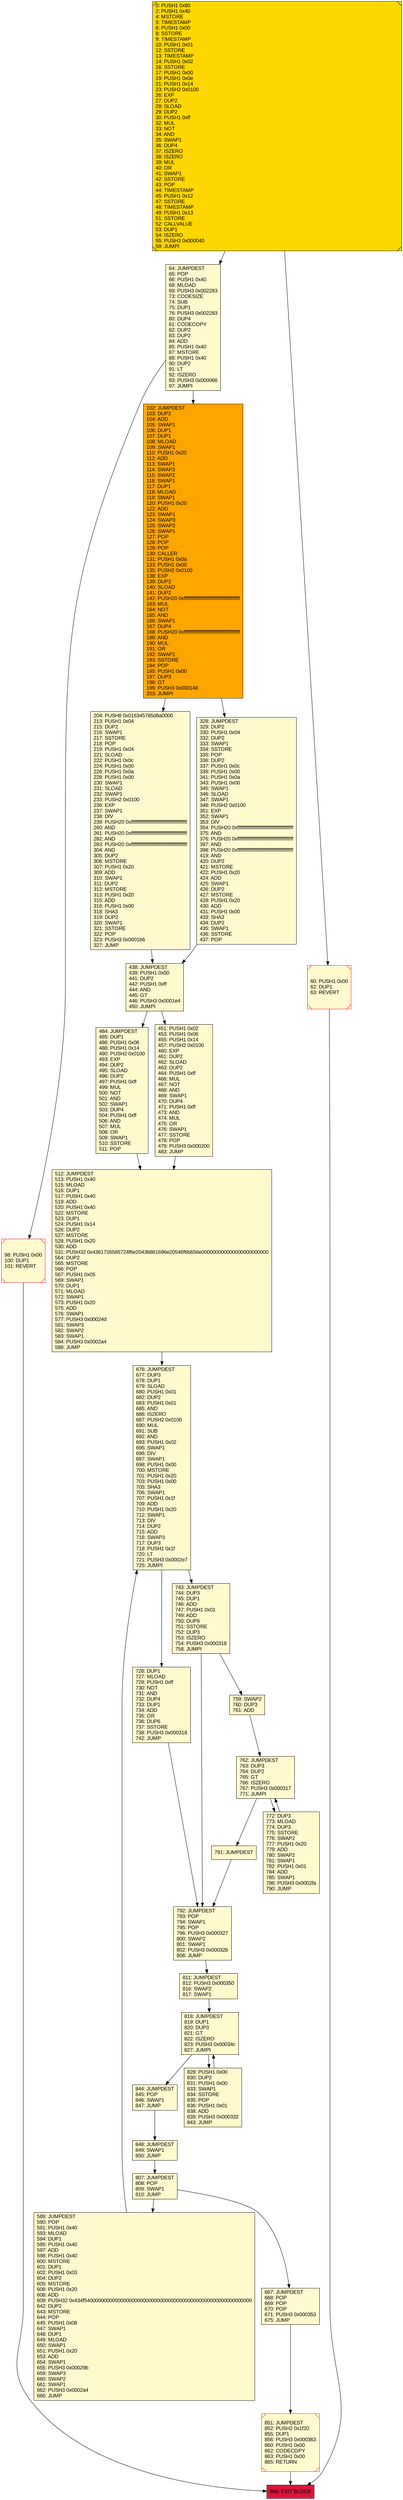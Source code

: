 digraph G {
bgcolor=transparent rankdir=UD;
node [shape=box style=filled color=black fillcolor=white fontname=arial fontcolor=black];
667 [label="667: JUMPDEST\l668: POP\l669: POP\l670: POP\l671: PUSH3 0x000353\l675: JUMP\l" fillcolor=lemonchiffon ];
98 [label="98: PUSH1 0x00\l100: DUP1\l101: REVERT\l" fillcolor=lemonchiffon shape=Msquare color=crimson ];
792 [label="792: JUMPDEST\l793: POP\l794: SWAP1\l795: POP\l796: PUSH3 0x000327\l800: SWAP2\l801: SWAP1\l802: PUSH3 0x00032b\l806: JUMP\l" fillcolor=lemonchiffon ];
0 [label="0: PUSH1 0x80\l2: PUSH1 0x40\l4: MSTORE\l5: TIMESTAMP\l6: PUSH1 0x00\l8: SSTORE\l9: TIMESTAMP\l10: PUSH1 0x01\l12: SSTORE\l13: TIMESTAMP\l14: PUSH1 0x02\l16: SSTORE\l17: PUSH1 0x00\l19: PUSH1 0x0e\l21: PUSH1 0x14\l23: PUSH2 0x0100\l26: EXP\l27: DUP2\l28: SLOAD\l29: DUP2\l30: PUSH1 0xff\l32: MUL\l33: NOT\l34: AND\l35: SWAP1\l36: DUP4\l37: ISZERO\l38: ISZERO\l39: MUL\l40: OR\l41: SWAP1\l42: SSTORE\l43: POP\l44: TIMESTAMP\l45: PUSH1 0x12\l47: SSTORE\l48: TIMESTAMP\l49: PUSH1 0x13\l51: SSTORE\l52: CALLVALUE\l53: DUP1\l54: ISZERO\l55: PUSH3 0x000040\l59: JUMPI\l" fillcolor=lemonchiffon shape=Msquare fillcolor=gold ];
438 [label="438: JUMPDEST\l439: PUSH1 0x00\l441: DUP2\l442: PUSH1 0xff\l444: AND\l445: GT\l446: PUSH3 0x0001e4\l450: JUMPI\l" fillcolor=lemonchiffon ];
589 [label="589: JUMPDEST\l590: POP\l591: PUSH1 0x40\l593: MLOAD\l594: DUP1\l595: PUSH1 0x40\l597: ADD\l598: PUSH1 0x40\l600: MSTORE\l601: DUP1\l602: PUSH1 0x03\l604: DUP2\l605: MSTORE\l606: PUSH1 0x20\l608: ADD\l609: PUSH32 0x434f540000000000000000000000000000000000000000000000000000000000\l642: DUP2\l643: MSTORE\l644: POP\l645: PUSH1 0x08\l647: SWAP1\l648: DUP1\l649: MLOAD\l650: SWAP1\l651: PUSH1 0x20\l653: ADD\l654: SWAP1\l655: PUSH3 0x00029b\l659: SWAP3\l660: SWAP2\l661: SWAP1\l662: PUSH3 0x0002a4\l666: JUMP\l" fillcolor=lemonchiffon ];
726 [label="726: DUP1\l727: MLOAD\l728: PUSH1 0xff\l730: NOT\l731: AND\l732: DUP4\l733: DUP1\l734: ADD\l735: OR\l736: DUP6\l737: SSTORE\l738: PUSH3 0x000318\l742: JUMP\l" fillcolor=lemonchiffon ];
743 [label="743: JUMPDEST\l744: DUP3\l745: DUP1\l746: ADD\l747: PUSH1 0x01\l749: ADD\l750: DUP6\l751: SSTORE\l752: DUP3\l753: ISZERO\l754: PUSH3 0x000318\l758: JUMPI\l" fillcolor=lemonchiffon ];
818 [label="818: JUMPDEST\l819: DUP1\l820: DUP3\l821: GT\l822: ISZERO\l823: PUSH3 0x00034c\l827: JUMPI\l" fillcolor=lemonchiffon ];
64 [label="64: JUMPDEST\l65: POP\l66: PUSH1 0x40\l68: MLOAD\l69: PUSH3 0x002283\l73: CODESIZE\l74: SUB\l75: DUP1\l76: PUSH3 0x002283\l80: DUP4\l81: CODECOPY\l82: DUP2\l83: DUP2\l84: ADD\l85: PUSH1 0x40\l87: MSTORE\l88: PUSH1 0x40\l90: DUP2\l91: LT\l92: ISZERO\l93: PUSH3 0x000066\l97: JUMPI\l" fillcolor=lemonchiffon ];
762 [label="762: JUMPDEST\l763: DUP3\l764: DUP2\l765: GT\l766: ISZERO\l767: PUSH3 0x000317\l771: JUMPI\l" fillcolor=lemonchiffon ];
791 [label="791: JUMPDEST\l" fillcolor=lemonchiffon ];
844 [label="844: JUMPDEST\l845: POP\l846: SWAP1\l847: JUMP\l" fillcolor=lemonchiffon ];
60 [label="60: PUSH1 0x00\l62: DUP1\l63: REVERT\l" fillcolor=lemonchiffon shape=Msquare color=crimson ];
204 [label="204: PUSH8 0x016345785d8a0000\l213: PUSH1 0x04\l215: DUP2\l216: SWAP1\l217: SSTORE\l218: POP\l219: PUSH1 0x04\l221: SLOAD\l222: PUSH1 0x0c\l224: PUSH1 0x00\l226: PUSH1 0x0a\l228: PUSH1 0x00\l230: SWAP1\l231: SLOAD\l232: SWAP1\l233: PUSH2 0x0100\l236: EXP\l237: SWAP1\l238: DIV\l239: PUSH20 0xffffffffffffffffffffffffffffffffffffffff\l260: AND\l261: PUSH20 0xffffffffffffffffffffffffffffffffffffffff\l282: AND\l283: PUSH20 0xffffffffffffffffffffffffffffffffffffffff\l304: AND\l305: DUP2\l306: MSTORE\l307: PUSH1 0x20\l309: ADD\l310: SWAP1\l311: DUP2\l312: MSTORE\l313: PUSH1 0x20\l315: ADD\l316: PUSH1 0x00\l318: SHA3\l319: DUP2\l320: SWAP1\l321: SSTORE\l322: POP\l323: PUSH3 0x0001b6\l327: JUMP\l" fillcolor=lemonchiffon ];
512 [label="512: JUMPDEST\l513: PUSH1 0x40\l515: MLOAD\l516: DUP1\l517: PUSH1 0x40\l519: ADD\l520: PUSH1 0x40\l522: MSTORE\l523: DUP1\l524: PUSH1 0x14\l526: DUP2\l527: MSTORE\l528: PUSH1 0x20\l530: ADD\l531: PUSH32 0x4361726565724f6e20436861696e20546f6b656e000000000000000000000000\l564: DUP2\l565: MSTORE\l566: POP\l567: PUSH1 0x05\l569: SWAP1\l570: DUP1\l571: MLOAD\l572: SWAP1\l573: PUSH1 0x20\l575: ADD\l576: SWAP1\l577: PUSH3 0x00024d\l581: SWAP3\l582: SWAP2\l583: SWAP1\l584: PUSH3 0x0002a4\l588: JUMP\l" fillcolor=lemonchiffon ];
866 [label="866: EXIT BLOCK\l" fillcolor=crimson ];
848 [label="848: JUMPDEST\l849: SWAP1\l850: JUMP\l" fillcolor=lemonchiffon ];
811 [label="811: JUMPDEST\l812: PUSH3 0x000350\l816: SWAP2\l817: SWAP1\l" fillcolor=lemonchiffon ];
484 [label="484: JUMPDEST\l485: DUP1\l486: PUSH1 0x06\l488: PUSH1 0x14\l490: PUSH2 0x0100\l493: EXP\l494: DUP2\l495: SLOAD\l496: DUP2\l497: PUSH1 0xff\l499: MUL\l500: NOT\l501: AND\l502: SWAP1\l503: DUP4\l504: PUSH1 0xff\l506: AND\l507: MUL\l508: OR\l509: SWAP1\l510: SSTORE\l511: POP\l" fillcolor=lemonchiffon ];
772 [label="772: DUP3\l773: MLOAD\l774: DUP3\l775: SSTORE\l776: SWAP2\l777: PUSH1 0x20\l779: ADD\l780: SWAP2\l781: SWAP1\l782: PUSH1 0x01\l784: ADD\l785: SWAP1\l786: PUSH3 0x0002fa\l790: JUMP\l" fillcolor=lemonchiffon ];
102 [label="102: JUMPDEST\l103: DUP2\l104: ADD\l105: SWAP1\l106: DUP1\l107: DUP1\l108: MLOAD\l109: SWAP1\l110: PUSH1 0x20\l112: ADD\l113: SWAP1\l114: SWAP3\l115: SWAP2\l116: SWAP1\l117: DUP1\l118: MLOAD\l119: SWAP1\l120: PUSH1 0x20\l122: ADD\l123: SWAP1\l124: SWAP3\l125: SWAP2\l126: SWAP1\l127: POP\l128: POP\l129: POP\l130: CALLER\l131: PUSH1 0x0a\l133: PUSH1 0x00\l135: PUSH2 0x0100\l138: EXP\l139: DUP2\l140: SLOAD\l141: DUP2\l142: PUSH20 0xffffffffffffffffffffffffffffffffffffffff\l163: MUL\l164: NOT\l165: AND\l166: SWAP1\l167: DUP4\l168: PUSH20 0xffffffffffffffffffffffffffffffffffffffff\l189: AND\l190: MUL\l191: OR\l192: SWAP1\l193: SSTORE\l194: POP\l195: PUSH1 0x00\l197: DUP3\l198: GT\l199: PUSH3 0x000148\l203: JUMPI\l" fillcolor=orange ];
828 [label="828: PUSH1 0x00\l830: DUP2\l831: PUSH1 0x00\l833: SWAP1\l834: SSTORE\l835: POP\l836: PUSH1 0x01\l838: ADD\l839: PUSH3 0x000332\l843: JUMP\l" fillcolor=lemonchiffon ];
328 [label="328: JUMPDEST\l329: DUP2\l330: PUSH1 0x04\l332: DUP2\l333: SWAP1\l334: SSTORE\l335: POP\l336: DUP2\l337: PUSH1 0x0c\l339: PUSH1 0x00\l341: PUSH1 0x0a\l343: PUSH1 0x00\l345: SWAP1\l346: SLOAD\l347: SWAP1\l348: PUSH2 0x0100\l351: EXP\l352: SWAP1\l353: DIV\l354: PUSH20 0xffffffffffffffffffffffffffffffffffffffff\l375: AND\l376: PUSH20 0xffffffffffffffffffffffffffffffffffffffff\l397: AND\l398: PUSH20 0xffffffffffffffffffffffffffffffffffffffff\l419: AND\l420: DUP2\l421: MSTORE\l422: PUSH1 0x20\l424: ADD\l425: SWAP1\l426: DUP2\l427: MSTORE\l428: PUSH1 0x20\l430: ADD\l431: PUSH1 0x00\l433: SHA3\l434: DUP2\l435: SWAP1\l436: SSTORE\l437: POP\l" fillcolor=lemonchiffon ];
851 [label="851: JUMPDEST\l852: PUSH2 0x1f20\l855: DUP1\l856: PUSH3 0x000363\l860: PUSH1 0x00\l862: CODECOPY\l863: PUSH1 0x00\l865: RETURN\l" fillcolor=lemonchiffon shape=Msquare color=crimson ];
759 [label="759: SWAP2\l760: DUP3\l761: ADD\l" fillcolor=lemonchiffon ];
807 [label="807: JUMPDEST\l808: POP\l809: SWAP1\l810: JUMP\l" fillcolor=lemonchiffon ];
451 [label="451: PUSH1 0x02\l453: PUSH1 0x06\l455: PUSH1 0x14\l457: PUSH2 0x0100\l460: EXP\l461: DUP2\l462: SLOAD\l463: DUP2\l464: PUSH1 0xff\l466: MUL\l467: NOT\l468: AND\l469: SWAP1\l470: DUP4\l471: PUSH1 0xff\l473: AND\l474: MUL\l475: OR\l476: SWAP1\l477: SSTORE\l478: POP\l479: PUSH3 0x000200\l483: JUMP\l" fillcolor=lemonchiffon ];
676 [label="676: JUMPDEST\l677: DUP3\l678: DUP1\l679: SLOAD\l680: PUSH1 0x01\l682: DUP2\l683: PUSH1 0x01\l685: AND\l686: ISZERO\l687: PUSH2 0x0100\l690: MUL\l691: SUB\l692: AND\l693: PUSH1 0x02\l695: SWAP1\l696: DIV\l697: SWAP1\l698: PUSH1 0x00\l700: MSTORE\l701: PUSH1 0x20\l703: PUSH1 0x00\l705: SHA3\l706: SWAP1\l707: PUSH1 0x1f\l709: ADD\l710: PUSH1 0x20\l712: SWAP1\l713: DIV\l714: DUP2\l715: ADD\l716: SWAP3\l717: DUP3\l718: PUSH1 0x1f\l720: LT\l721: PUSH3 0x0002e7\l725: JUMPI\l" fillcolor=lemonchiffon ];
762 -> 791;
818 -> 844;
0 -> 64;
743 -> 792;
851 -> 866;
726 -> 792;
848 -> 807;
64 -> 98;
204 -> 438;
791 -> 792;
0 -> 60;
102 -> 328;
98 -> 866;
438 -> 484;
512 -> 676;
451 -> 512;
743 -> 759;
792 -> 811;
759 -> 762;
676 -> 743;
676 -> 726;
667 -> 851;
102 -> 204;
438 -> 451;
484 -> 512;
762 -> 772;
772 -> 762;
807 -> 667;
589 -> 676;
64 -> 102;
328 -> 438;
811 -> 818;
844 -> 848;
818 -> 828;
828 -> 818;
807 -> 589;
60 -> 866;
}